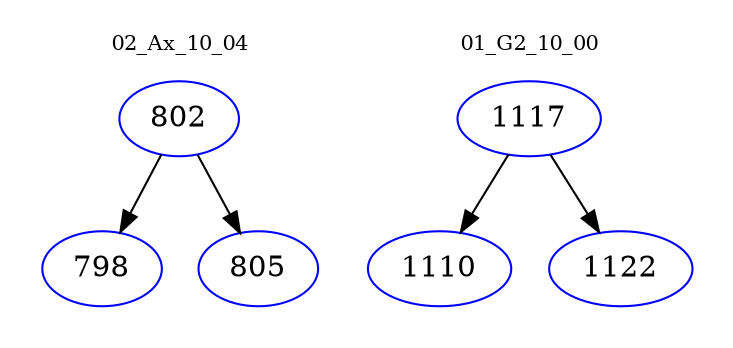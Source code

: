digraph{
subgraph cluster_0 {
color = white
label = "02_Ax_10_04";
fontsize=10;
T0_802 [label="802", color="blue"]
T0_802 -> T0_798 [color="black"]
T0_798 [label="798", color="blue"]
T0_802 -> T0_805 [color="black"]
T0_805 [label="805", color="blue"]
}
subgraph cluster_1 {
color = white
label = "01_G2_10_00";
fontsize=10;
T1_1117 [label="1117", color="blue"]
T1_1117 -> T1_1110 [color="black"]
T1_1110 [label="1110", color="blue"]
T1_1117 -> T1_1122 [color="black"]
T1_1122 [label="1122", color="blue"]
}
}
